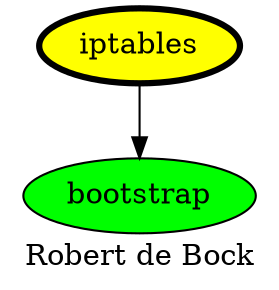 digraph PhiloDilemma {
  label = "Robert de Bock" ;
  overlap=false
  {
    bootstrap [fillcolor=green style=filled]
    iptables [fillcolor=yellow style=filled penwidth=3]
  }
  iptables -> bootstrap
}

